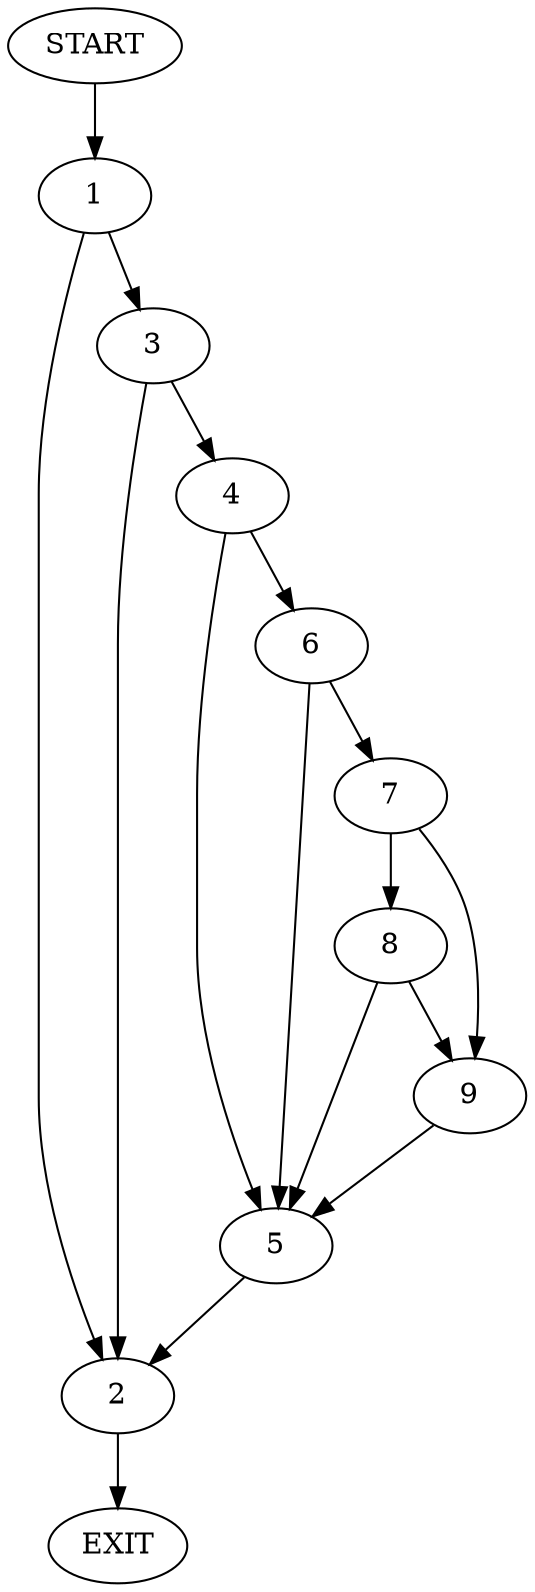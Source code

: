 digraph {
0 [label="START"]
10 [label="EXIT"]
0 -> 1
1 -> 2
1 -> 3
2 -> 10
3 -> 2
3 -> 4
4 -> 5
4 -> 6
5 -> 2
6 -> 5
6 -> 7
7 -> 8
7 -> 9
8 -> 5
8 -> 9
9 -> 5
}
